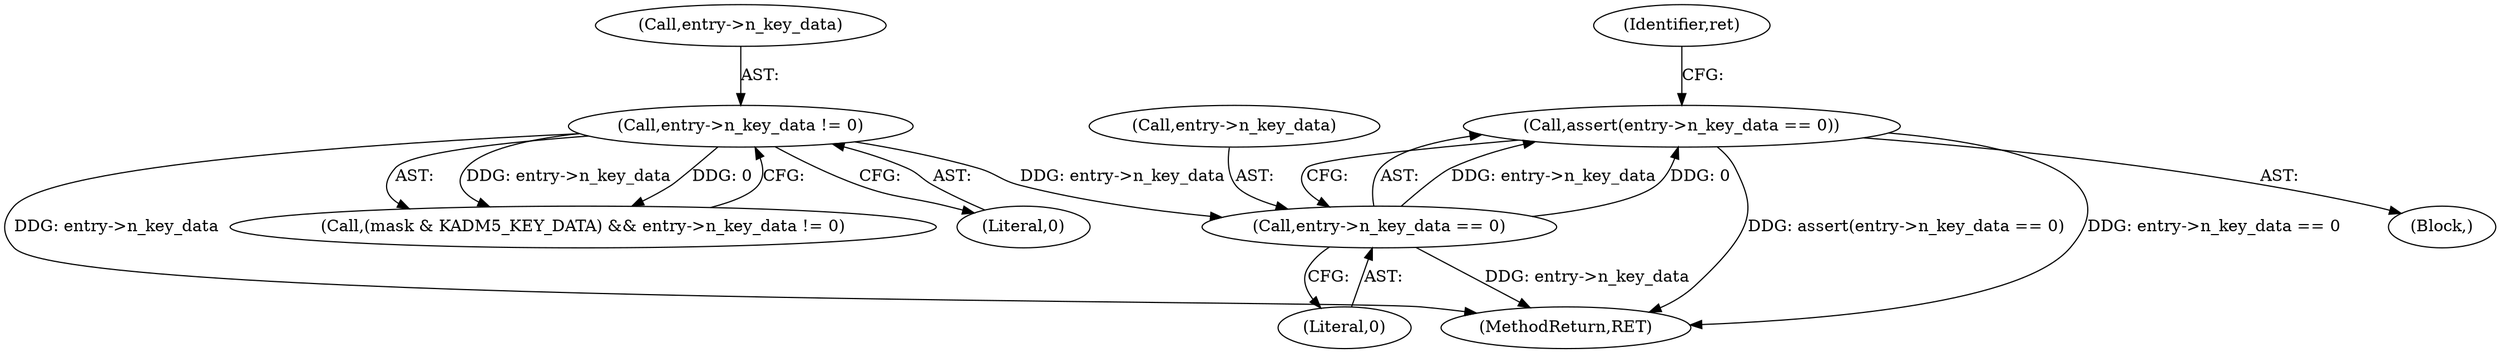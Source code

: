 digraph "0_krb5_b863de7fbf080b15e347a736fdda0a82d42f4f6b@API" {
"1000583" [label="(Call,assert(entry->n_key_data == 0))"];
"1000584" [label="(Call,entry->n_key_data == 0)"];
"1000212" [label="(Call,entry->n_key_data != 0)"];
"1000584" [label="(Call,entry->n_key_data == 0)"];
"1000585" [label="(Call,entry->n_key_data)"];
"1000212" [label="(Call,entry->n_key_data != 0)"];
"1000732" [label="(MethodReturn,RET)"];
"1000583" [label="(Call,assert(entry->n_key_data == 0))"];
"1000213" [label="(Call,entry->n_key_data)"];
"1000208" [label="(Call,(mask & KADM5_KEY_DATA) && entry->n_key_data != 0)"];
"1000582" [label="(Block,)"];
"1000588" [label="(Literal,0)"];
"1000216" [label="(Literal,0)"];
"1000628" [label="(Identifier,ret)"];
"1000583" -> "1000582"  [label="AST: "];
"1000583" -> "1000584"  [label="CFG: "];
"1000584" -> "1000583"  [label="AST: "];
"1000628" -> "1000583"  [label="CFG: "];
"1000583" -> "1000732"  [label="DDG: assert(entry->n_key_data == 0)"];
"1000583" -> "1000732"  [label="DDG: entry->n_key_data == 0"];
"1000584" -> "1000583"  [label="DDG: entry->n_key_data"];
"1000584" -> "1000583"  [label="DDG: 0"];
"1000584" -> "1000588"  [label="CFG: "];
"1000585" -> "1000584"  [label="AST: "];
"1000588" -> "1000584"  [label="AST: "];
"1000584" -> "1000732"  [label="DDG: entry->n_key_data"];
"1000212" -> "1000584"  [label="DDG: entry->n_key_data"];
"1000212" -> "1000208"  [label="AST: "];
"1000212" -> "1000216"  [label="CFG: "];
"1000213" -> "1000212"  [label="AST: "];
"1000216" -> "1000212"  [label="AST: "];
"1000208" -> "1000212"  [label="CFG: "];
"1000212" -> "1000732"  [label="DDG: entry->n_key_data"];
"1000212" -> "1000208"  [label="DDG: entry->n_key_data"];
"1000212" -> "1000208"  [label="DDG: 0"];
}
